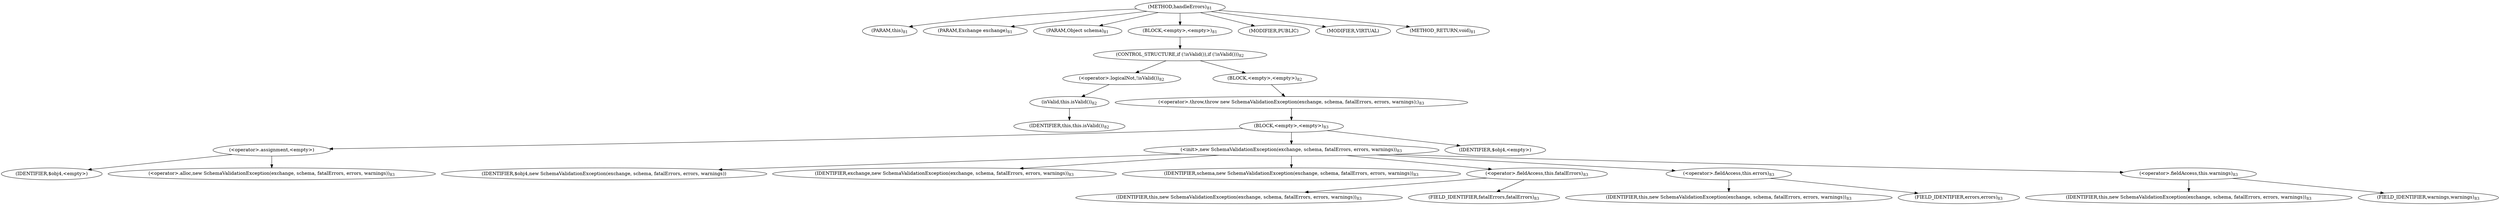 digraph "handleErrors" {  
"180" [label = <(METHOD,handleErrors)<SUB>81</SUB>> ]
"6" [label = <(PARAM,this)<SUB>81</SUB>> ]
"181" [label = <(PARAM,Exchange exchange)<SUB>81</SUB>> ]
"182" [label = <(PARAM,Object schema)<SUB>81</SUB>> ]
"183" [label = <(BLOCK,&lt;empty&gt;,&lt;empty&gt;)<SUB>81</SUB>> ]
"184" [label = <(CONTROL_STRUCTURE,if (!isValid()),if (!isValid()))<SUB>82</SUB>> ]
"185" [label = <(&lt;operator&gt;.logicalNot,!isValid())<SUB>82</SUB>> ]
"186" [label = <(isValid,this.isValid())<SUB>82</SUB>> ]
"5" [label = <(IDENTIFIER,this,this.isValid())<SUB>82</SUB>> ]
"187" [label = <(BLOCK,&lt;empty&gt;,&lt;empty&gt;)<SUB>82</SUB>> ]
"188" [label = <(&lt;operator&gt;.throw,throw new SchemaValidationException(exchange, schema, fatalErrors, errors, warnings);)<SUB>83</SUB>> ]
"189" [label = <(BLOCK,&lt;empty&gt;,&lt;empty&gt;)<SUB>83</SUB>> ]
"190" [label = <(&lt;operator&gt;.assignment,&lt;empty&gt;)> ]
"191" [label = <(IDENTIFIER,$obj4,&lt;empty&gt;)> ]
"192" [label = <(&lt;operator&gt;.alloc,new SchemaValidationException(exchange, schema, fatalErrors, errors, warnings))<SUB>83</SUB>> ]
"193" [label = <(&lt;init&gt;,new SchemaValidationException(exchange, schema, fatalErrors, errors, warnings))<SUB>83</SUB>> ]
"194" [label = <(IDENTIFIER,$obj4,new SchemaValidationException(exchange, schema, fatalErrors, errors, warnings))> ]
"195" [label = <(IDENTIFIER,exchange,new SchemaValidationException(exchange, schema, fatalErrors, errors, warnings))<SUB>83</SUB>> ]
"196" [label = <(IDENTIFIER,schema,new SchemaValidationException(exchange, schema, fatalErrors, errors, warnings))<SUB>83</SUB>> ]
"197" [label = <(&lt;operator&gt;.fieldAccess,this.fatalErrors)<SUB>83</SUB>> ]
"198" [label = <(IDENTIFIER,this,new SchemaValidationException(exchange, schema, fatalErrors, errors, warnings))<SUB>83</SUB>> ]
"199" [label = <(FIELD_IDENTIFIER,fatalErrors,fatalErrors)<SUB>83</SUB>> ]
"200" [label = <(&lt;operator&gt;.fieldAccess,this.errors)<SUB>83</SUB>> ]
"201" [label = <(IDENTIFIER,this,new SchemaValidationException(exchange, schema, fatalErrors, errors, warnings))<SUB>83</SUB>> ]
"202" [label = <(FIELD_IDENTIFIER,errors,errors)<SUB>83</SUB>> ]
"203" [label = <(&lt;operator&gt;.fieldAccess,this.warnings)<SUB>83</SUB>> ]
"204" [label = <(IDENTIFIER,this,new SchemaValidationException(exchange, schema, fatalErrors, errors, warnings))<SUB>83</SUB>> ]
"205" [label = <(FIELD_IDENTIFIER,warnings,warnings)<SUB>83</SUB>> ]
"206" [label = <(IDENTIFIER,$obj4,&lt;empty&gt;)> ]
"207" [label = <(MODIFIER,PUBLIC)> ]
"208" [label = <(MODIFIER,VIRTUAL)> ]
"209" [label = <(METHOD_RETURN,void)<SUB>81</SUB>> ]
  "180" -> "6" 
  "180" -> "181" 
  "180" -> "182" 
  "180" -> "183" 
  "180" -> "207" 
  "180" -> "208" 
  "180" -> "209" 
  "183" -> "184" 
  "184" -> "185" 
  "184" -> "187" 
  "185" -> "186" 
  "186" -> "5" 
  "187" -> "188" 
  "188" -> "189" 
  "189" -> "190" 
  "189" -> "193" 
  "189" -> "206" 
  "190" -> "191" 
  "190" -> "192" 
  "193" -> "194" 
  "193" -> "195" 
  "193" -> "196" 
  "193" -> "197" 
  "193" -> "200" 
  "193" -> "203" 
  "197" -> "198" 
  "197" -> "199" 
  "200" -> "201" 
  "200" -> "202" 
  "203" -> "204" 
  "203" -> "205" 
}
